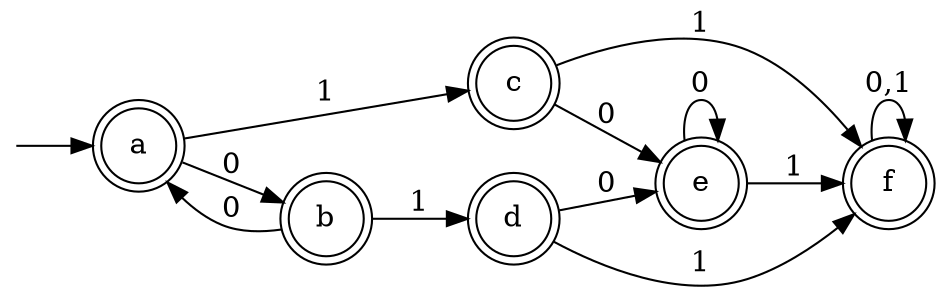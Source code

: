 digraph FA {
	rankdir=LR;
	node [shape = point, color = white, fontcolor = white]; start;
	node [shape = doublecircle, color = black, fontcolor = black]; d c e;
	//node [shape = circle];
	start -> "a"
	"a" -> "b" [label="0"]
	"b" -> "a" [label="0"]
	"b" -> "d" [label="1"]
	"a" -> "c" [label="1"]
	"c" -> "f" [label="1"]
	"c" -> "e" [label="0"]
	"d" -> "f" [label="1"]
	"d" -> "e" [label="0"]
	"e" -> "e" [label="0"]
	"e" -> "f" [label="1"]
	"f" -> "f" [label="0,1"]
}